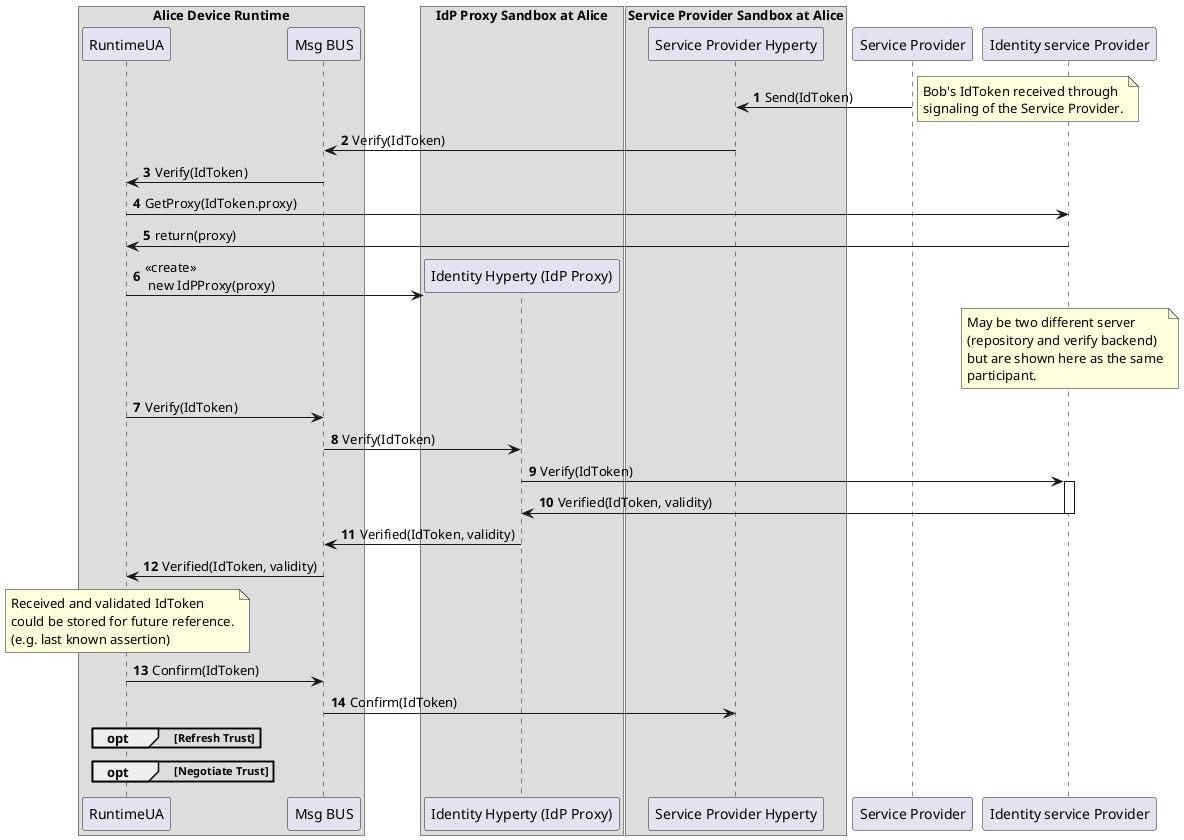 @startuml
autonumber

box "Alice Device Runtime"
        participant RuntimeUA as runtime
        participant "Msg BUS" as msgbus
end box
box "IdP Proxy Sandbox at Alice"
        participant "Identity Hyperty (IdP Proxy)" as idpproxy
end box
box "Service Provider Sandbox at Alice"
        participant "Service Provider Hyperty" as hyperty
end box
participant "Service Provider" as backend
participant "Identity service Provider" as idp

backend  -> hyperty     : Send(IdToken)
note right
        Bob's IdToken received through
        signaling of the Service Provider.
end note

hyperty  -> msgbus      : Verify(IdToken)
msgbus   -> runtime     : Verify(IdToken)
runtime  -> idp         : GetProxy(IdToken.proxy)
idp      -> runtime     : return(proxy)
create idpproxy
runtime  -> idpproxy    : <<create>>\n new IdPProxy(proxy)

note over idp
        May be two different server
        (repository and verify backend)
        but are shown here as the same
        participant.
end note

runtime  -> msgbus      : Verify(IdToken)
msgbus   -> idpproxy    : Verify(IdToken)
idpproxy -> idp         : Verify(IdToken)
activate idp
idp      -> idpproxy    : Verified(IdToken, validity)
deactivate idp
idpproxy -> msgbus      : Verified(IdToken, validity)
msgbus   -> runtime     : Verified(IdToken, validity)
note over runtime
        Received and validated IdToken
        could be stored for future reference.
        (e.g. last known assertion)
end note

runtime  -> msgbus      : Confirm(IdToken)
msgbus   -> hyperty     : Confirm(IdToken)

opt Refresh Trust
end

opt Negotiate Trust
end


@enduml
